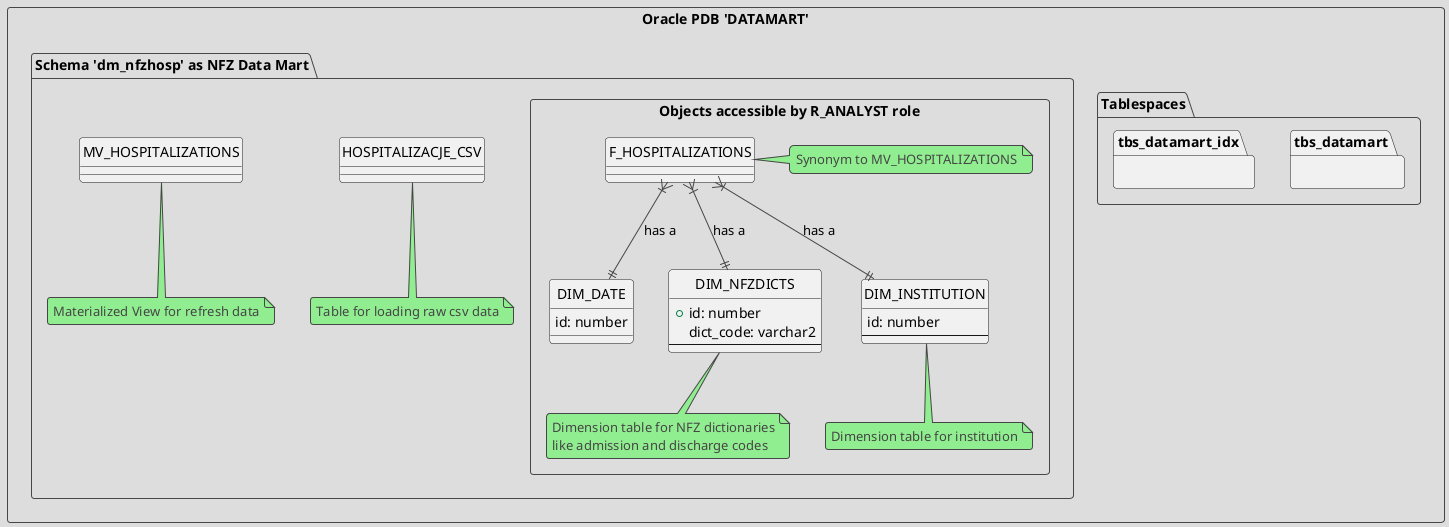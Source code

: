 @startuml
!theme toy
' configuration
hide circle

package "Oracle PDB 'DATAMART'" as schema <<Rectangle>> {

' Define tablespaces outside the schema
package "Tablespaces" as tbs {
package tbs_datamart{}
package tbs_datamart_idx{}
}

package "Schema 'dm_nfzhosp' as NFZ Data Mart" as schema {
package "Objects accessible by R_ANALYST role"<<Rectangle>>{

entity "F_HOSPITALIZATIONS" as f_hosps {
}

note right of f_hosps 
  Synonym to MV_HOSPITALIZATIONS
end note

entity "DIM_DATE" as dim_date{
 id: number
}

entity "DIM_NFZDICTS" as dim_nfzdicts{
 + id: number
 dict_code: varchar2
---
}
note bottom of dim_nfzdicts
Dimension table for NFZ dictionaries
like admission and discharge codes
end note

entity "DIM_INSTITUTION" as dim_insts{
 id: number
---
}
note bottom of dim_insts
  Dimension table for institution
end note
}

entity "HOSPITALIZACJE_CSV" as hosp_csv{
}

note bottom of hosp_csv
  Table for loading raw csv data
end note

entity "MV_HOSPITALIZATIONS" as mv_hosp{
}

note bottom of mv_hosp
  Materialized View for refresh data
end note

}
}


f_hosps }|--|| dim_date : "has a"
f_hosps }|--|| dim_nfzdicts : "has a"
f_hosps }|--|| dim_insts : "has a"
@enduml